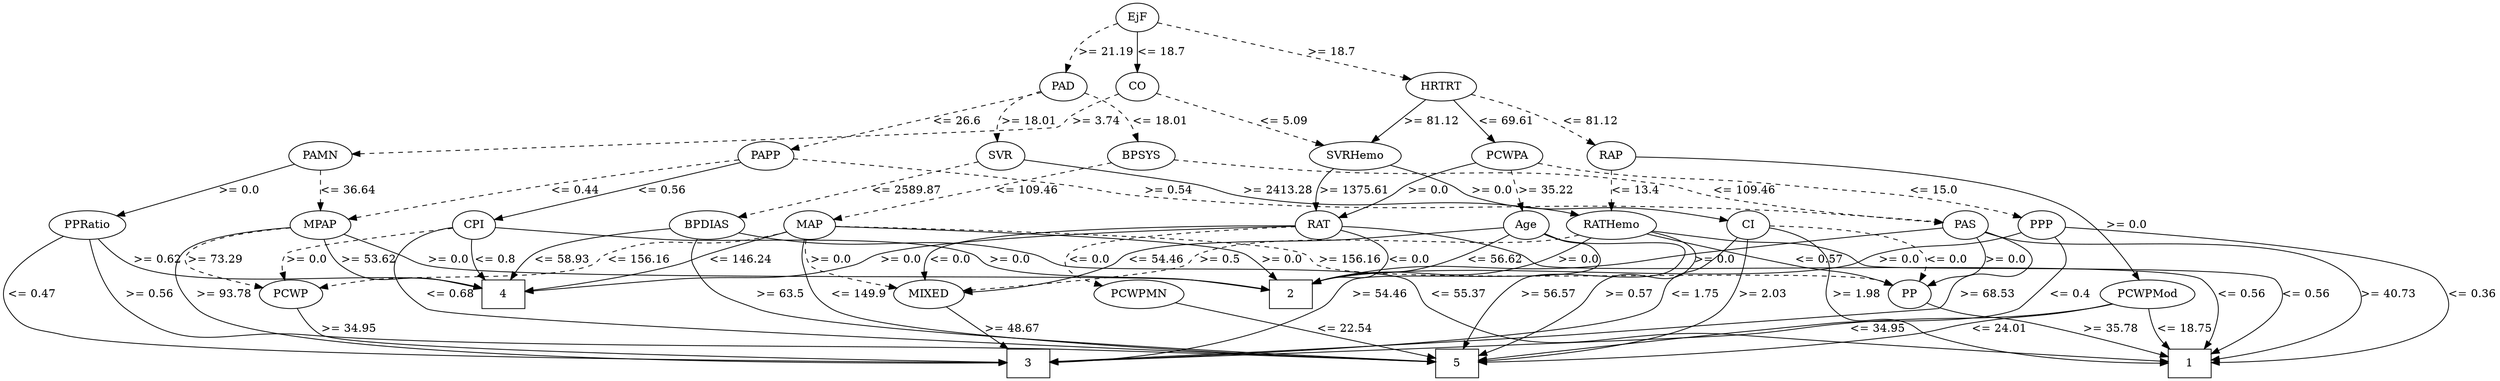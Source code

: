 strict digraph G {
	graph [bb="0,0,2289,471"];
	node [label="\N"];
	1	[height=0.5,
		pos="1107,18",
		shape=box,
		width=0.75];
	2	[height=0.5,
		pos="1503,105",
		shape=box,
		width=0.75];
	3	[height=0.5,
		pos="593.03,18",
		shape=box,
		width=0.75];
	4	[height=0.5,
		pos="398.03,105",
		shape=box,
		width=0.75];
	5	[height=0.5,
		pos="1983,18",
		shape=box,
		width=0.75];
	RAP	[height=0.5,
		pos="1794,279",
		width=0.77778];
	PCWPMod	[height=0.5,
		pos="2050,105",
		width=1.4444];
	RAP -> PCWPMod	[label=">= 0.0",
		lp="2215,192",
		op=">=",
		param=0.0,
		pos="e,2087,117.68 1822.4,278.27 1884,277.65 2032.9,269.59 2138,210 2172.2,190.62 2190.7,191.26 2208,156 2211,150.02 2212.3,146.11 2208,\
141 2193.4,123.52 2129.2,128.27 2107,123 2103.7,122.2 2100.2,121.32 2096.7,120.39",
		style=solid];
	RATHemo	[height=0.5,
		pos="1794,192",
		width=1.375];
	RAP -> RATHemo	[label="<= 13.4",
		lp="1816.5,235.5",
		op="<=",
		param=13.4,
		pos="e,1794,210.18 1794,260.8 1794,249.16 1794,233.55 1794,220.24",
		style=dashed];
	PCWPMod -> 1	[label="<= 18.75",
		lp="1898,61.5",
		op="<=",
		param=18.75,
		pos="e,1134.2,19.292 2010.4,93.152 2001.7,90.964 1992.6,88.789 1984,87 1934.7,76.701 1918.2,89.273 1872,69 1862.2,64.674 1863.1,57.766 \
1853,54 1786.4,29.121 1286.6,21.183 1144.5,19.418",
		style=solid];
	PCWPMod -> 3	[label="<= 34.95",
		lp="1823,61.5",
		op="<=",
		param=34.95,
		pos="e,620.24,20.056 2011.2,92.915 2002.3,90.688 1992.9,88.557 1984,87 1901.8,72.543 1878.5,87.494 1797,69 1778.1,64.702 1775.1,57.636 \
1756,54 1606.5,25.466 1223.2,40.706 1071,36 906.8,30.922 710.89,23.538 630.38,20.446",
		style=solid];
	PCWPMod -> 5	[label="<= 24.01",
		lp="2062,61.5",
		op="<=",
		param=24.01,
		pos="e,2009.8,36.288 2044.8,86.652 2041.2,76.465 2035.6,63.724 2028,54 2025,50.107 2021.4,46.402 2017.7,42.96",
		style=solid];
	RATHemo -> 1	[label="<= 0.56",
		lp="1802.5,105",
		op="<=",
		param=0.56,
		pos="e,1134.1,19.749 1841.7,187.15 1883.9,182.63 1941,173.43 1955,156 1959.2,150.81 1959.5,145.95 1955,141 1928.8,111.98 1815.9,138.64 \
1780,123 1757.8,113.3 1761.2,96.752 1739,87 1631,39.558 1262.6,23.93 1144.1,20.067",
		style=solid];
	RATHemo -> 2	[label=">= 0.0",
		lp="1746,148.5",
		op=">=",
		param=0.0,
		pos="e,1530.3,115.75 1769,176.37 1748.3,164.91 1717.7,149.53 1689,141 1631.9,123.97 1614.2,136.16 1556,123 1550.9,121.83 1545.5,120.38 \
1540.2,118.83",
		style=solid];
	RATHemo -> 5	[label=">= 0.57",
		lp="2140.5,105",
		op=">=",
		param=0.57,
		pos="e,2010.3,22.157 1840.1,185.28 1912,176.26 2044,159.42 2054,156 2057.5,154.82 2109.2,126.17 2111,123 2126.9,95.444 2116.8,73.989 \
2092,54 2071.5,37.428 2043,28.632 2020.3,24.004",
		style=solid];
	PP	[height=0.5,
		pos="1077,105",
		width=0.75];
	RATHemo -> PP	[label="<= 0.57",
		lp="1662.5,148.5",
		op="<=",
		param=0.57,
		pos="e,1098.3,116.49 1748.1,185.18 1716.8,180.1 1674.7,171.11 1640,156 1629.2,151.27 1629.3,144.69 1618,141 1512.4,106.32 1226.7,146.67 \
1118,123 1114.6,122.26 1111.1,121.24 1107.7,120.08",
		style=solid];
	MIXED	[height=0.5,
		pos="1689,105",
		width=1.125];
	RATHemo -> MIXED	[label=">= 0.5",
		lp="1855,148.5",
		op=">=",
		param=0.5,
		pos="e,1720.6,116.34 1818,175.98 1830.9,165.98 1842.5,152.59 1833,141 1807.5,109.76 1783.1,132.97 1744,123 1739.6,121.87 1735,120.61 \
1730.4,119.29",
		style=dashed];
	PAS	[height=0.5,
		pos="705.03,192",
		width=0.75];
	PAS -> 1	[label=">= 40.73",
		lp="758.03,105",
		op=">=",
		param=40.73,
		pos="e,1079.8,20.34 704.11,173.67 703.9,150.26 707.36,108.95 732.03,87 781.75,42.769 984.85,26.064 1069.6,20.936",
		style=solid];
	PAS -> 2	[label=">= 0.0",
		lp="1270,148.5",
		op=">=",
		param=0.0,
		pos="e,1475.9,118.37 725.06,179.8 730.13,177.46 735.66,175.31 741.03,174 847.11,148.16 1129.6,193.69 1232,156 1242.1,152.29 1241,144.96 \
1251,141 1338.1,106.52 1369.9,144.82 1461,123 1462.7,122.6 1464.4,122.14 1466.1,121.63",
		style=solid];
	PAS -> 3	[label=">= 68.53",
		lp="589.03,105",
		op=">=",
		param=68.53,
		pos="e,580.15,36.033 683.19,181.28 644.25,163.84 566.52,128.54 563.03,123 547.8,98.823 561.25,66.677 574.68,44.558",
		style=solid];
	PAS -> PP	[label=">= 0.0",
		lp="965.03,148.5",
		op=">=",
		param=0.0,
		pos="e,1054.3,115.14 725.51,179.86 730.46,177.58 735.83,175.44 741.03,174 819.37,152.33 846.35,182.97 923.03,156 934.54,151.95 934.76,\
145.68 946.03,141 981.7,126.2 993.93,133.72 1031,123 1035.5,121.72 1040.1,120.21 1044.6,118.64",
		style=solid];
	PP -> 1	[label=">= 35.78",
		lp="1100,61.5",
		op=">=",
		param=35.78,
		pos="e,1085.9,36.338 1072.5,87.222 1070.7,77.236 1069.9,64.507 1074,54 1075.4,50.536 1077.3,47.217 1079.5,44.096",
		style=solid];
	PAD	[height=0.5,
		pos="821.03,366",
		width=0.79437];
	BPSYS	[height=0.5,
		pos="1010,279",
		width=1.0471];
	PAD -> BPSYS	[label="<= 18.01",
		lp="925.03,322.5",
		op="<=",
		param=18.01,
		pos="e,977.12,287.92 838.84,351.64 854.16,340.64 877.18,325.23 899.03,315 920.83,304.8 946.38,296.51 967.47,290.57",
		style=dashed];
	PAPP	[height=0.5,
		pos="705.03,279",
		width=0.88889];
	PAD -> PAPP	[label="<= 26.6",
		lp="831.53,322.5",
		op="<=",
		param=26.6,
		pos="e,735.39,284.94 817.1,347.7 813.87,337.01 808.27,323.72 799.03,315 784.28,301.08 763.5,292.59 745.23,287.46",
		style=dashed];
	SVR	[height=0.5,
		pos="627.03,279",
		width=0.77778];
	PAD -> SVR	[label=">= 18.01",
		lp="769.03,322.5",
		op=">=",
		param=18.01,
		pos="e,648.73,290.58 797.06,356.04 781.23,349.69 760.29,340.47 743.03,330 733.83,324.42 733.57,319.97 724.03,315 699.33,302.15 690.08,\
306.84 664.03,297 662.15,296.29 660.22,295.52 658.29,294.73",
		style=dashed];
	BPSYS -> PAS	[label="<= 109.46",
		lp="1029,235.5",
		op="<=",
		param=109.46,
		pos="e,725.1,204.06 1007.1,260.73 1004.3,249.49 998.72,235.55 988.03,228 943.06,196.27 794.26,223.99 741.03,210 738.86,209.43 736.66,\
208.73 734.47,207.94",
		style=dashed];
	MAP	[height=0.5,
		pos="1394,192",
		width=0.84854];
	BPSYS -> MAP	[label="<= 109.46",
		lp="1410,235.5",
		op="<=",
		param=109.46,
		pos="e,1389.7,210.26 1048,278.75 1129.3,279.64 1316.6,277.75 1368,243 1376.2,237.45 1382,228.46 1386,219.62",
		style=dashed];
	PAPP -> PAS	[label=">= 0.54",
		lp="727.53,235.5",
		op=">=",
		param=0.54,
		pos="e,705.03,210.18 705.03,260.8 705.03,249.16 705.03,233.55 705.03,220.24",
		style=dashed];
	MPAP	[height=0.5,
		pos="409.03,192",
		width=0.97491];
	PAPP -> MPAP	[label="<= 0.44",
		lp="618.53,235.5",
		op="<=",
		param=0.44,
		pos="e,440.11,200.42 680.52,267.21 675.14,265.02 669.43,262.83 664.03,261 634.41,250.99 626.09,251.58 596.03,243 574.13,236.75 568.96,\
234.13 547.03,228 514.63,218.94 477.67,209.62 450.16,202.88",
		style=dashed];
	CPI	[height=0.5,
		pos="629.03,192",
		width=0.75];
	PAPP -> CPI	[label="<= 0.56",
		lp="678.53,235.5",
		op="<=",
		param=0.56,
		pos="e,635.62,209.49 683.31,265.57 674.12,259.58 663.78,251.78 656.03,243 649.68,235.8 644.25,226.84 639.97,218.51",
		style=solid];
	SVR -> RATHemo	[label=">= 2413.28",
		lp="802.53,235.5",
		op=">=",
		param=2413.28,
		pos="e,1745.4,195.61 648.61,267.09 653.59,264.86 658.93,262.68 664.03,261 701.54,248.68 715.24,259.68 751.03,243 760.78,238.45 759.92,\
231.67 770.03,228 839.42,202.85 1360.3,212.74 1434,210 1540.3,206.05 1664,199.86 1735.3,196.14",
		style=solid];
	BPDIAS	[height=0.5,
		pos="246.03,192",
		width=1.1735];
	SVR -> BPDIAS	[label="<= 2589.87",
		lp="510.53,235.5",
		op="<=",
		param=2589.87,
		pos="e,285.7,198.42 599.46,275.17 568.61,271.19 517.76,262.17 478.03,243 468.34,238.33 468.87,232.34 459.03,228 444.36,221.52 354.03,\
208.05 295.81,199.84",
		style=dashed];
	PAMN	[height=0.5,
		pos="406.03,279",
		width=1.0139];
	PAMN -> MPAP	[label="<= 36.64",
		lp="433.03,235.5",
		op="<=",
		param=36.64,
		pos="e,407.93,210.08 406.22,260.87 406.36,251.21 406.61,238.93 407.03,228 407.13,225.45 407.25,222.79 407.38,220.13",
		style=dashed];
	PPRatio	[height=0.5,
		pos="108.03,192",
		width=1.1013];
	PAMN -> PPRatio	[label=">= 0.0",
		lp="293.03,235.5",
		op=">=",
		param=0.0,
		pos="e,140.89,202.37 375.26,269.22 321.73,253.96 211.38,222.48 150.57,205.13",
		style=solid];
	MPAP -> 2	[label=">= 0.0",
		lp="839.03,148.5",
		op=">=",
		param=0.0,
		pos="e,1475.9,118.6 443.28,187.78 480.22,184.31 540.79,178.67 593.03,174 639.24,169.87 757.9,173.09 801.03,156 811.03,152.04 809.92,144.67 \
820.03,141 887.01,116.69 1391.3,137.6 1461,123 1462.7,122.65 1464.4,122.23 1466.2,121.76",
		style=solid];
	MPAP -> 3	[label=">= 93.78",
		lp="91.031,105",
		op=">=",
		param=93.78,
		pos="e,565.82,19.519 375.71,185.89 353.44,182.48 323.49,177.93 297.03,174 188.1,157.83 8.9828,181.79 65.031,87 80.521,60.803 95.857,62.666 \
125.03,54 205.49,30.1 459.56,22 555.69,19.748",
		style=solid];
	MPAP -> 4	[label=">= 53.62",
		lp="367.03,148.5",
		op=">=",
		param=53.62,
		pos="e,370.74,116.31 378.17,183.11 364.27,177.86 349.19,169.38 341.03,156 332.47,141.97 345.82,129.73 361.75,120.87",
		style=solid];
	PCWP	[height=0.5,
		pos="478.03,105",
		width=0.97491];
	MPAP -> PCWP	[label=">= 73.29",
		lp="442.03,148.5",
		op=">=",
		param=73.29,
		pos="e,449.29,115.61 407.78,173.9 407.86,163.56 409.52,150.56 416.03,141 421.98,132.27 430.87,125.46 440.08,120.27",
		style=dashed];
	PPRatio -> 3	[label="<= 0.47",
		lp="28.531,105",
		op="<=",
		param=0.47,
		pos="e,565.73,19.537 79.926,179.09 41.921,161.2 -18.452,125.38 6.0309,87 24.746,57.664 43.327,62.656 77.031,54 167.64,30.728 452.62,22.152 \
555.51,19.767",
		style=solid];
	PPRatio -> 4	[label=">= 0.62",
		lp="239.53,148.5",
		op=">=",
		param=0.62,
		pos="e,370.59,118.54 131.9,177.49 153.46,165.92 186.41,149.77 217.03,141 277.34,123.72 296.41,139.16 357.03,123 358.29,122.67 359.56,\
122.3 360.83,121.91",
		style=solid];
	PPRatio -> 5	[label=">= 0.56",
		lp="249.53,105",
		op=">=",
		param=0.56,
		pos="e,1955.7,19.546 125.57,175.64 137.85,165.25 154.9,151.54 171.03,141 185.34,131.65 192.57,134.71 205.03,123 218.69,110.16 211.33,\
97.246 227.03,87 319.05,26.965 362.5,62.619 472.03,54 547.67,48.048 1720.4,24.274 1945.7,19.747",
		style=solid];
	PCWP -> 3	[label=">= 34.95",
		lp="509.03,61.5",
		op=">=",
		param=34.95,
		pos="e,565.78,19.647 475.34,86.944 474.64,76.355 475.67,63.081 483.03,54 500.48,32.477 531.16,23.993 555.7,20.742",
		style=solid];
	PCWPA	[height=0.5,
		pos="1589,279",
		width=1.1555];
	PPP	[height=0.5,
		pos="1973,192",
		width=0.75];
	PCWPA -> PPP	[label="<= 15.0",
		lp="1912.5,235.5",
		op="<=",
		param=15.0,
		pos="e,1951.5,203.07 1630.1,275.27 1680.8,271.22 1769.3,261.98 1843,243 1877.9,234.02 1916.2,218.56 1942.2,207.2",
		style=dashed];
	RAT	[height=0.5,
		pos="1318,192",
		width=0.76389];
	PCWPA -> RAT	[label=">= 0.0",
		lp="1349,235.5",
		op=">=",
		param=0.0,
		pos="e,1317.5,210.29 1547.5,277.91 1482.6,276.89 1361.2,271.14 1330,243 1323.6,237.21 1320.3,228.67 1318.7,220.27",
		style=solid];
	Age	[height=0.5,
		pos="2102,192",
		width=0.75];
	PCWPA -> Age	[label=">= 35.22",
		lp="2024,235.5",
		op=">=",
		param=35.22,
		pos="e,2078.9,201.69 1629.1,273.92 1663.1,270.46 1713.3,265.38 1757,261 1837.9,252.91 1859.3,259 1939,243 1985.2,233.73 2036.9,216.68 \
2069.5,205.1",
		style=dashed];
	PPP -> 1	[label="<= 0.36",
		lp="1883.5,105",
		op="<=",
		param=0.36,
		pos="e,1134.3,19.568 1998.8,186.2 2042.7,177.89 2127.8,161.22 2132,156 2136.2,150.8 2136.6,145.87 2132,141 2111.4,118.97 1888.5,135.47 \
1861,123 1840.4,113.65 1845,97.577 1825,87 1790.2,68.603 1690.1,58.939 1651,54 1461.6,30.031 1232.8,22.102 1144.4,19.819",
		style=solid];
	PPP -> 2	[label=">= 0.0",
		lp="1932,148.5",
		op=">=",
		param=0.0,
		pos="e,1530.2,116.18 1955.1,178.54 1936.7,166.5 1906.8,148.96 1878,141 1739.9,102.75 1697,149.1 1556,123 1550.8,122.03 1545.4,120.7 1540.1,\
119.21",
		style=solid];
	PPP -> 5	[label="<= 0.4",
		lp="2209,105",
		op="<=",
		param=0.4,
		pos="e,2010.3,20.102 1998.7,186.12 2017.3,182.61 2043.2,177.84 2066,174 2092,169.63 2164.7,174.9 2183,156 2193.3,145.39 2186.1,137.75 \
2187,123 2188,107.03 2193.4,101.69 2187,87 2178.6,67.37 2171,63.875 2152,54 2110.4,32.303 2056.3,24.054 2020.7,20.92",
		style=solid];
	RAT -> 1	[label="<= 0.56",
		lp="1157.5,105",
		op="<=",
		param=0.56,
		pos="e,1117.3,36.065 1290.7,188.58 1249.3,184.37 1173.5,174.34 1154,156 1119.8,123.73 1143.6,97.611 1126,54 1124.9,51.08 1123.5,48.091 \
1122.1,45.151",
		style=solid];
	RAT -> 2	[label="<= 0.0",
		lp="1470,148.5",
		op="<=",
		param=0.0,
		pos="e,1478.8,123.21 1339.1,180.21 1343.9,177.97 1349.1,175.76 1354,174 1385.5,162.81 1396.4,169.38 1427,156 1436,152.07 1454.2,140.16 \
1470.5,128.96",
		style=solid];
	RAT -> 4	[label=">= 0.0",
		lp="782.03,148.5",
		op=">=",
		param=0.0,
		pos="e,425.18,119.99 1290.6,189.63 1209.7,185.51 965.34,172.52 763.03,156 746.08,154.62 493.71,131.72 435.27,122.05",
		style=solid];
	PCWPMN	[height=0.5,
		pos="1402,105",
		width=1.3902];
	RAT -> PCWPMN	[label="<= 0.0",
		lp="1404,148.5",
		op="<=",
		param=0.0,
		pos="e,1395.1,123.14 1339.8,180.74 1351,174.69 1364.3,166.21 1374,156 1380.6,149.09 1386.2,140.34 1390.6,132.1",
		style=dashed];
	RAT -> MIXED	[label="<= 0.0",
		lp="1599,148.5",
		op="<=",
		param=0.0,
		pos="e,1656.7,116.05 1338.5,179.84 1343.5,177.56 1348.8,175.43 1354,174 1435.8,151.55 1461.7,176.54 1544,156 1560.8,151.8 1563.8,146.99 \
1580,141 1592.5,136.39 1621.9,127 1647,119.1",
		style=solid];
	Age -> 2	[label="<= 56.62",
		lp="2024,148.5",
		op="<=",
		param=56.62,
		pos="e,1530.2,116.23 2078.7,182.87 2038.8,169.01 1961.3,142.18 1955,141 1780.6,108.09 1730.7,154.38 1556,123 1550.8,122.06 1545.4,120.75 \
1540.1,119.26",
		style=solid];
	Age -> 3	[label=">= 54.46",
		lp="1963,105",
		op=">=",
		param=54.46,
		pos="e,620.09,20.107 2118.9,177.72 2130.5,167.05 2142.1,152.07 2132,141 2102.7,108.85 1975.7,142.94 1937,123 1918.3,113.33 1925,96.295 \
1906,87 1876.6,72.564 841.3,29.223 630.33,20.529",
		style=solid];
	Age -> 5	[label=">= 56.57",
		lp="2263,105",
		op=">=",
		param=56.57,
		pos="e,2010.4,21.74 2127.3,185.15 2147.7,179.68 2176.7,170.21 2199,156 2227.7,137.78 2248.8,116.58 2232,87 2211.1,50.061 2084.8,30.553 \
2020.5,22.908",
		style=solid];
	Age -> MIXED	[label="<= 54.46",
		lp="2102,148.5",
		op="<=",
		param=54.46,
		pos="e,1719.5,116.87 2092.7,174.85 2085.1,163.2 2073,148.29 2058,141 1995.2,110.4 1812.8,135.41 1744,123 1739.2,122.14 1734.3,120.99 \
1729.4,119.69",
		style=solid];
	PCWPMN -> 5	[label="<= 22.54",
		lp="1974,61.5",
		op="<=",
		param=22.54,
		pos="e,1966.6,36.257 1439.2,92.799 1448.2,90.491 1457.9,88.354 1467,87 1517.7,79.471 1880.6,88.414 1928,69 1935.3,66.033 1948,54.635 \
1959.4,43.47",
		style=solid];
	CO	[height=0.5,
		pos="678.03,366",
		width=0.75];
	CO -> PAMN	[label=">= 3.74",
		lp="580.53,322.5",
		op=">=",
		param=3.74,
		pos="e,436.25,289.44 653.89,357.46 607.04,342.82 503.35,310.41 446.05,292.5",
		style=dashed];
	SVRHemo	[height=0.5,
		pos="882.03,279",
		width=1.3902];
	CO -> SVRHemo	[label="<= 5.09",
		lp="697.53,322.5",
		op="<=",
		param=5.09,
		pos="e,836.04,286.25 671.64,348.3 668.72,337.58 667.4,324.03 675.03,315 679.94,309.19 766.38,296.09 825.99,287.67",
		style=dashed];
	SVRHemo -> RAT	[label=">= 1375.61",
		lp="951.53,235.5",
		op=">=",
		param=1375.61,
		pos="e,1290.5,192.53 889.81,261.06 896.01,249.65 905.84,235.39 919.03,228 980.25,193.71 1193,191.73 1280.2,192.43",
		style=solid];
	CI	[height=0.5,
		pos="777.03,192",
		width=0.75];
	SVRHemo -> CI	[label=">= 0.0",
		lp="873.03,235.5",
		op=">=",
		param=0.0,
		pos="e,798.86,202.97 870.12,261.39 862.12,250.98 850.89,237.73 839.03,228 829.67,220.32 818.39,213.39 808.03,207.76",
		style=solid];
	CI -> 1	[label=">= 1.98",
		lp="937.53,105",
		op=">=",
		param=1.98,
		pos="e,1080,26.712 755.47,181.04 740.41,173.59 722.27,163.45 718.03,156 714.73,150.21 713.63,146.01 718.03,141 738.28,117.92 826.04,133.11 \
855.03,123 884.4,112.76 886.9,100.26 915.03,87 967.26,62.385 1031,41.506 1070.3,29.611",
		style=solid];
	CI -> 3	[label="<= 1.75",
		lp="673.53,105",
		op="<=",
		param=1.75,
		pos="e,600.37,36.376 755.87,180.57 751.04,178.31 745.89,176 741.03,174 718.8,164.86 710.88,167.96 690.03,156 670.34,144.7 665.46,140.53 \
651.03,123 631.35,99.084 614.84,67.539 604.53,45.486",
		style=solid];
	CI -> 5	[label=">= 2.03",
		lp="1018.5,105",
		op=">=",
		param=2.03,
		pos="e,1955.9,20.329 758.89,178.34 745.87,167.76 732.37,152.59 743.03,141 775.8,105.4 916.13,143.35 960.03,123 980.56,113.48 975.44,96.373 \
996.03,87 1040.1,66.965 1771,29.531 1945.7,20.837",
		style=solid];
	CI -> PP	[label="<= 0.0",
		lp="1093,148.5",
		op="<=",
		param=0.0,
		pos="e,1077.6,123.33 804.05,191.5 868.14,192.09 1026.9,190.02 1065,156 1071.5,150.26 1074.8,141.72 1076.4,133.32",
		style=dashed];
	MIXED -> 3	[label=">= 48.67",
		lp="1041,61.5",
		op=">=",
		param=48.67,
		pos="e,620.1,23.055 1658.5,92.974 1650.7,90.568 1642.1,88.341 1634,87 1498.3,64.475 1152.3,79.106 1015,69 872.32,58.491 703.61,35.204 \
630.23,24.535",
		style=solid];
	MAP -> 2	[label=">= 0.0",
		lp="1521,148.5",
		op=">=",
		param=0.0,
		pos="e,1504.9,123.07 1424.2,188.91 1447.5,185.62 1478.5,177.23 1496,156 1501.2,149.7 1503.6,141.36 1504.4,133.31",
		style=solid];
	MAP -> 4	[label="<= 146.24",
		lp="1032,148.5",
		op="<=",
		param=146.24,
		pos="e,425.12,120.2 1371.4,179.51 1366.2,177.31 1360.5,175.29 1355,174 1278.8,156.06 1076.3,183.57 1003,156 992.96,152.21 994.14,144.69 \
984.03,141 872.09,100.08 568.83,149.09 435.22,122.44",
		style=solid];
	MAP -> 5	[label="<= 149.9",
		lp="1614,105",
		op="<=",
		param=149.9,
		pos="e,1998.2,36.078 1424.4,189.6 1495.7,186.01 1668.9,175.36 1686,156 1690.5,151.01 1690.3,146.12 1686,141 1657.7,106.98 1616.4,157.02 \
1588,123 1577.8,110.71 1577,98.556 1588,87 1620,53.664 1971.1,102.34 2003,69 2009.5,62.284 2007.9,53.24 2003.5,44.691",
		style=solid];
	MAP -> PP	[label=">= 156.16",
		lp="1341,148.5",
		op=">=",
		param=156.16,
		pos="e,1098.3,116.21 1370.1,180.52 1365.1,178.35 1359.9,176.09 1355,174 1336,165.86 1329.9,166.52 1312,156 1302.8,150.54 1303,145.04 \
1293,141 1220.6,111.61 1193.8,142.18 1118,123 1114.6,122.14 1111.2,121.05 1107.7,119.85",
		style=dashed];
	MAP -> PCWP	[label="<= 156.16",
		lp="1199,148.5",
		op="<=",
		param=156.16,
		pos="e,504.59,116.85 1371.4,179.7 1366.1,177.48 1360.5,175.41 1355,174 1275.1,153.24 1251.2,171.11 1170,156 1145.5,151.44 1140.7,144.74 \
1116,141 857.1,101.67 784.59,170.47 527.03,123 522.85,122.23 518.54,121.16 514.29,119.94",
		style=dashed];
	MAP -> MIXED	[label=">= 0.0",
		lp="1791,148.5",
		op=">=",
		param=0.0,
		pos="e,1721.1,116.02 1424.7,190.45 1510.1,188.62 1746,181.29 1769,156 1773.5,151.07 1772.7,146.58 1769,141 1764.3,133.73 1747.8,125.97 \
1731,119.6",
		style=dashed];
	BPDIAS -> 1	[label="<= 55.37",
		lp="179.03,105",
		op="<=",
		param=55.37,
		pos="e,1080,19.881 205.63,186.39 186.34,181.92 164.91,173.16 153.03,156 135.58,130.78 132.49,109.77 153.03,87 184.31,52.315 897.79,26.064 \
1069.9,20.221",
		style=solid];
	BPDIAS -> 4	[label="<= 58.93",
		lp="308.03,148.5",
		op="<=",
		param=58.93,
		pos="e,370.91,117.95 254.11,174.17 260.27,163.11 269.77,149.23 282.03,141 310.49,121.89 324.43,133.6 357.03,123 358.45,122.54 359.89,\
122.05 361.34,121.54",
		style=solid];
	BPDIAS -> 5	[label=">= 63.5",
		lp="339.53,105",
		op=">=",
		param=63.5,
		pos="e,1956,19.462 212.52,180.71 189.05,171.77 164.15,157.66 178.03,141 206.38,106.98 236.18,142.31 276.03,123 297.85,112.43 294.63,96.286 \
317.03,87 329.99,81.627 807.02,54.67 821.03,54 1263.6,32.855 1801.5,22.239 1945.9,19.642",
		style=solid];
	HRTRT	[height=0.5,
		pos="1185,366",
		width=1.1013];
	HRTRT -> RAP	[label="<= 81.12",
		lp="1591,322.5",
		op="<=",
		param=81.12,
		pos="e,1766.9,284.41 1222.9,360.64 1277.1,354.33 1379.8,342.08 1467,330 1572.2,315.43 1696,295.83 1756.7,286.06",
		style=dashed];
	HRTRT -> PCWPA	[label="<= 69.61",
		lp="1437,322.5",
		op="<=",
		param=69.61,
		pos="e,1552.5,287.68 1220.2,357.61 1293.1,342.27 1460.8,306.99 1542.5,289.79",
		style=solid];
	HRTRT -> SVRHemo	[label=">= 81.12",
		lp="1077,322.5",
		op=">=",
		param=81.12,
		pos="e,920.29,290.73 1152.3,355.82 1098.8,340.82 992.4,310.96 930.24,293.53",
		style=solid];
	CPI -> 2	[label=">= 0.0",
		lp="900.03,148.5",
		op=">=",
		param=0.0,
		pos="e,1475.9,118.59 650.2,180.57 656.16,178.03 662.74,175.59 669.03,174 752.56,152.9 782.05,188.01 862.03,156 872.02,152 870.92,144.69 \
881.03,141 941.61,118.91 1397.9,136.3 1461,123 1462.7,122.64 1464.4,122.22 1466.2,121.75",
		style=solid];
	CPI -> 4	[label="<= 0.8",
		lp="507.03,148.5",
		op="<=",
		param=0.8,
		pos="e,425.3,119.01 602.76,187.68 573.62,183.29 525.74,173.91 488.03,156 477.99,151.23 477.48,146.84 468.03,141 461.74,137.11 448.14,\
130.2 434.58,123.54",
		style=solid];
	CPI -> 5	[label="<= 0.68",
		lp="828.53,105",
		op="<=",
		param=0.68,
		pos="e,1955.9,19.446 646.42,178.21 662.47,166.96 687.33,150.87 711.03,141 741.88,128.15 757.07,142.74 784.03,123 799.16,111.92 792.83,\
100.31 806.03,87 825.57,67.297 832.47,62.041 859.03,54 912.1,37.931 1756.4,22.815 1945.6,19.619",
		style=solid];
	CPI -> PCWP	[label=">= 0.0",
		lp="571.03,148.5",
		op=">=",
		param=0.0,
		pos="e,498.42,120.03 606.3,181.86 590.71,175.3 569.71,165.9 552.03,156 547.28,153.34 525.46,138.54 506.73,125.73",
		style=dashed];
	EjF	[height=0.5,
		pos="821.03,453",
		width=0.75];
	EjF -> PAD	[label=">= 21.19",
		lp="847.03,409.5",
		op=">=",
		param=21.19,
		pos="e,821.03,384.18 821.03,434.8 821.03,423.16 821.03,407.55 821.03,394.24",
		style=dashed];
	EjF -> CO	[label="<= 18.7",
		lp="780.53,409.5",
		op="<=",
		param=18.7,
		pos="e,697.84,378.77 801.45,440.36 776.98,425.82 734.92,400.82 706.8,384.1",
		style=solid];
	EjF -> HRTRT	[label=">= 18.7",
		lp="1046.5,409.5",
		op=">=",
		param=18.7,
		pos="e,1150.5,375.06 846.05,446.16 906.92,431.94 1063.4,395.4 1140.6,377.37",
		style=dashed];
}
